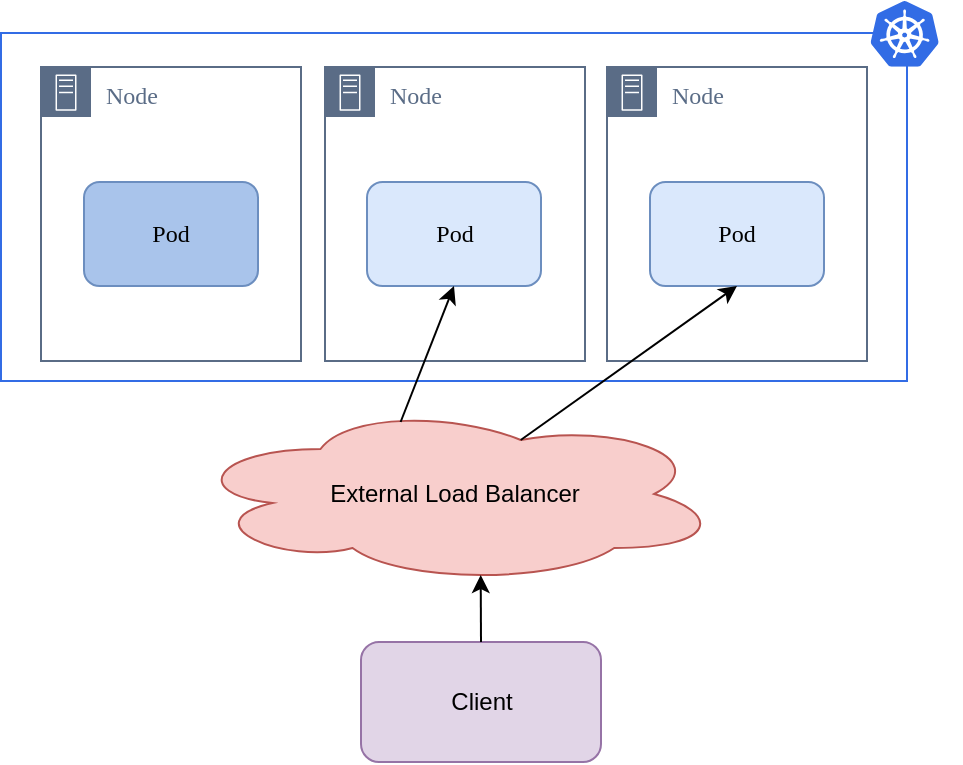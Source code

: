 <mxfile pages="1" version="11.2.8" type="device"><diagram id="33oEmsjtSe62zEUuAWgZ" name="Page-1"><mxGraphModel dx="946" dy="629" grid="1" gridSize="10" guides="1" tooltips="1" connect="1" arrows="1" fold="1" page="1" pageScale="1" pageWidth="827" pageHeight="1169" math="0" shadow="0"><root><mxCell id="0"/><mxCell id="1" parent="0"/><mxCell id="F0914i9l83QqkZZmDk5p-4" value="" style="group;verticalAlign=bottom;" parent="1" vertex="1" connectable="0"><mxGeometry x="136.5" y="119.5" width="480" height="360.5" as="geometry"/></mxCell><mxCell id="F0914i9l83QqkZZmDk5p-3" value="" style="rounded=0;whiteSpace=wrap;html=1;fillColor=#ffffff;strokeColor=#326ce5;" parent="F0914i9l83QqkZZmDk5p-4" vertex="1"><mxGeometry y="16" width="453" height="174" as="geometry"/></mxCell><mxCell id="F0914i9l83QqkZZmDk5p-1" value="" style="aspect=fixed;html=1;perimeter=none;align=center;shadow=0;dashed=0;image;fontSize=12;image=img/lib/mscae/Kubernetes.svg;" parent="F0914i9l83QqkZZmDk5p-4" vertex="1"><mxGeometry x="434.717" width="34.211" height="32.842" as="geometry"/></mxCell><mxCell id="F0914i9l83QqkZZmDk5p-8" value="&lt;font face=&quot;Tahoma&quot;&gt;Node&lt;/font&gt;" style="points=[[0,0],[0.25,0],[0.5,0],[0.75,0],[1,0],[1,0.25],[1,0.5],[1,0.75],[1,1],[0.75,1],[0.5,1],[0.25,1],[0,1],[0,0.75],[0,0.5],[0,0.25]];outlineConnect=0;gradientColor=none;html=1;whiteSpace=wrap;fontSize=12;fontStyle=0;shape=mxgraph.aws4.group;grIcon=mxgraph.aws4.group_on_premise;strokeColor=#5A6C86;fillColor=none;verticalAlign=top;align=left;spacingLeft=30;fontColor=#5A6C86;dashed=0;" parent="F0914i9l83QqkZZmDk5p-4" vertex="1"><mxGeometry x="20" y="33" width="130" height="147" as="geometry"/></mxCell><mxCell id="F0914i9l83QqkZZmDk5p-10" value="Node" style="points=[[0,0],[0.25,0],[0.5,0],[0.75,0],[1,0],[1,0.25],[1,0.5],[1,0.75],[1,1],[0.75,1],[0.5,1],[0.25,1],[0,1],[0,0.75],[0,0.5],[0,0.25]];outlineConnect=0;gradientColor=none;html=1;whiteSpace=wrap;fontSize=12;fontStyle=0;shape=mxgraph.aws4.group;grIcon=mxgraph.aws4.group_on_premise;strokeColor=#5A6C86;fillColor=none;verticalAlign=top;align=left;spacingLeft=30;fontColor=#5A6C86;dashed=0;fontFamily=Tahoma;" parent="F0914i9l83QqkZZmDk5p-4" vertex="1"><mxGeometry x="162" y="33" width="130" height="147" as="geometry"/></mxCell><mxCell id="F0914i9l83QqkZZmDk5p-11" value="Node" style="points=[[0,0],[0.25,0],[0.5,0],[0.75,0],[1,0],[1,0.25],[1,0.5],[1,0.75],[1,1],[0.75,1],[0.5,1],[0.25,1],[0,1],[0,0.75],[0,0.5],[0,0.25]];outlineConnect=0;gradientColor=none;html=1;whiteSpace=wrap;fontSize=12;fontStyle=0;shape=mxgraph.aws4.group;grIcon=mxgraph.aws4.group_on_premise;strokeColor=#5A6C86;fillColor=none;verticalAlign=top;align=left;spacingLeft=30;fontColor=#5A6C86;dashed=0;fontFamily=Tahoma;" parent="F0914i9l83QqkZZmDk5p-4" vertex="1"><mxGeometry x="303" y="33" width="130" height="147" as="geometry"/></mxCell><mxCell id="F0914i9l83QqkZZmDk5p-15" value="Pod" style="rounded=1;whiteSpace=wrap;html=1;strokeColor=#6c8ebf;fillColor=#dae8fc;fontFamily=Tahoma;" parent="F0914i9l83QqkZZmDk5p-4" vertex="1"><mxGeometry x="324.5" y="90.5" width="87" height="52" as="geometry"/></mxCell><mxCell id="Y8FoeDmD9J6a2e5l6DgZ-16" value="Pod" style="rounded=1;whiteSpace=wrap;html=1;strokeColor=#6c8ebf;fillColor=#dae8fc;fontFamily=Tahoma;" vertex="1" parent="F0914i9l83QqkZZmDk5p-4"><mxGeometry x="183" y="90.5" width="87" height="52" as="geometry"/></mxCell><mxCell id="Y8FoeDmD9J6a2e5l6DgZ-17" value="Pod" style="rounded=1;whiteSpace=wrap;html=1;strokeColor=#6c8ebf;fillColor=#A9C4EB;fontFamily=Tahoma;" vertex="1" parent="F0914i9l83QqkZZmDk5p-4"><mxGeometry x="41.5" y="90.5" width="87" height="52" as="geometry"/></mxCell><mxCell id="Y8FoeDmD9J6a2e5l6DgZ-1" value="External Load Balancer" style="ellipse;shape=cloud;whiteSpace=wrap;html=1;fillColor=#f8cecc;strokeColor=#b85450;" vertex="1" parent="F0914i9l83QqkZZmDk5p-4"><mxGeometry x="93" y="201.5" width="267" height="90" as="geometry"/></mxCell><mxCell id="Y8FoeDmD9J6a2e5l6DgZ-4" value="" style="endArrow=classic;html=1;entryX=0.5;entryY=1;entryDx=0;entryDy=0;exitX=0.625;exitY=0.2;exitDx=0;exitDy=0;exitPerimeter=0;" edge="1" parent="F0914i9l83QqkZZmDk5p-4" source="Y8FoeDmD9J6a2e5l6DgZ-1" target="F0914i9l83QqkZZmDk5p-15"><mxGeometry width="50" height="50" relative="1" as="geometry"><mxPoint y="342" as="sourcePoint"/><mxPoint x="50" y="292" as="targetPoint"/></mxGeometry></mxCell><mxCell id="Y8FoeDmD9J6a2e5l6DgZ-10" value="" style="endArrow=classic;html=1;entryX=0.5;entryY=1;entryDx=0;entryDy=0;exitX=0.4;exitY=0.1;exitDx=0;exitDy=0;exitPerimeter=0;" edge="1" parent="F0914i9l83QqkZZmDk5p-4" source="Y8FoeDmD9J6a2e5l6DgZ-1" target="Y8FoeDmD9J6a2e5l6DgZ-16"><mxGeometry width="50" height="50" relative="1" as="geometry"><mxPoint x="207" y="401" as="sourcePoint"/><mxPoint x="86.5" y="335.5" as="targetPoint"/></mxGeometry></mxCell><mxCell id="Y8FoeDmD9J6a2e5l6DgZ-9" value="Client" style="rounded=1;whiteSpace=wrap;html=1;fillColor=#e1d5e7;strokeColor=#9673a6;" vertex="1" parent="1"><mxGeometry x="316.5" y="440" width="120" height="60" as="geometry"/></mxCell><mxCell id="Y8FoeDmD9J6a2e5l6DgZ-18" value="" style="endArrow=classic;html=1;entryX=0.55;entryY=0.95;entryDx=0;entryDy=0;entryPerimeter=0;exitX=0.5;exitY=0;exitDx=0;exitDy=0;" edge="1" parent="1" source="Y8FoeDmD9J6a2e5l6DgZ-9" target="Y8FoeDmD9J6a2e5l6DgZ-1"><mxGeometry width="50" height="50" relative="1" as="geometry"><mxPoint x="140" y="690" as="sourcePoint"/><mxPoint x="190" y="640" as="targetPoint"/></mxGeometry></mxCell></root></mxGraphModel></diagram></mxfile>
